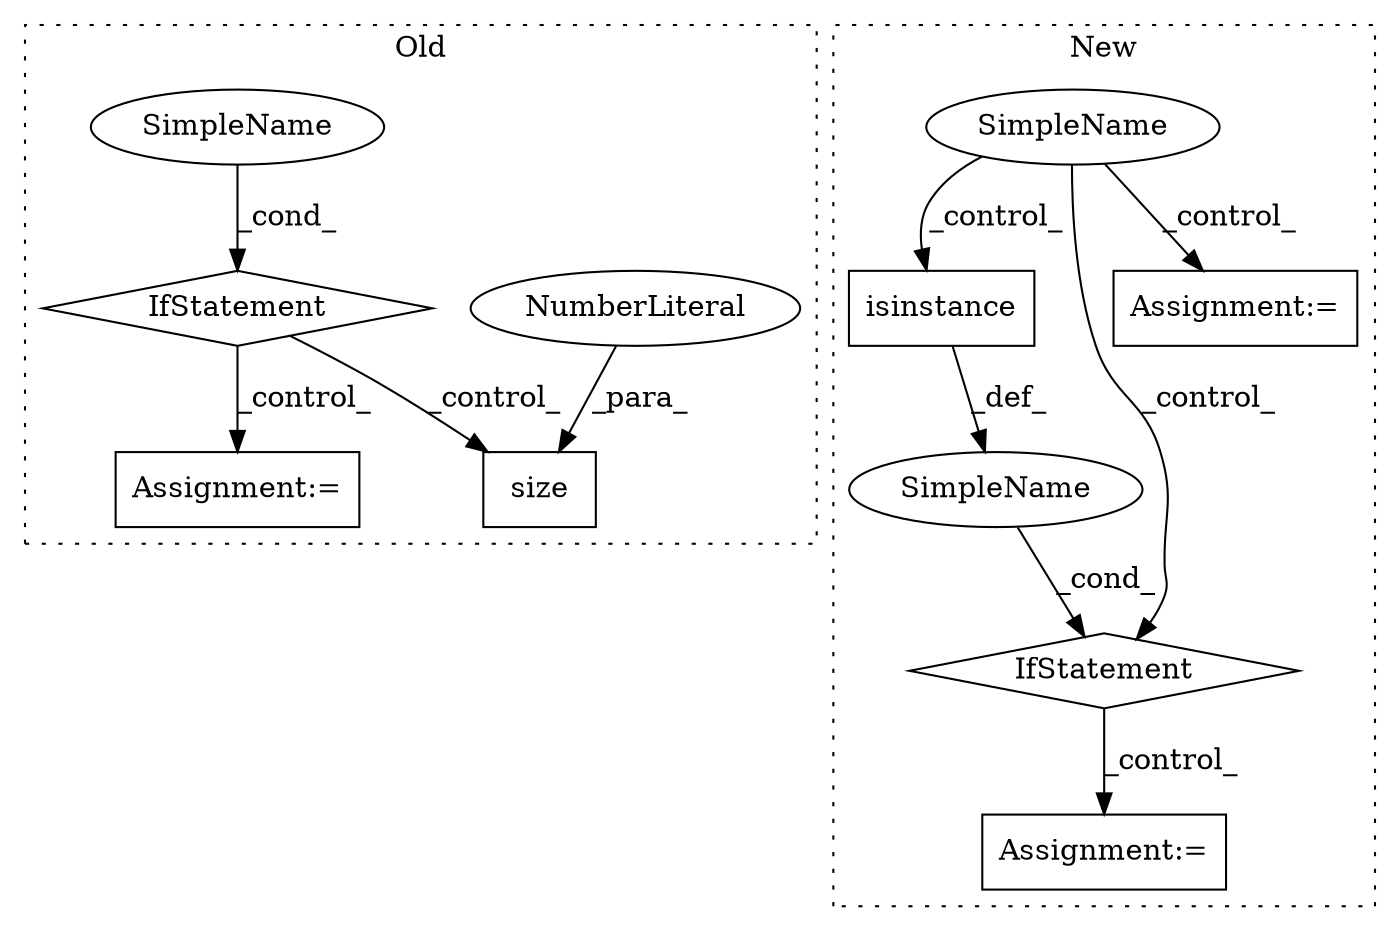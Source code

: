 digraph G {
subgraph cluster0 {
1 [label="size" a="32" s="1704,1710" l="5,1" shape="box"];
4 [label="NumberLiteral" a="34" s="1709" l="1" shape="ellipse"];
9 [label="IfStatement" a="25" s="1228,1263" l="4,2" shape="diamond"];
10 [label="SimpleName" a="42" s="" l="" shape="ellipse"];
11 [label="Assignment:=" a="7" s="1430" l="1" shape="box"];
label = "Old";
style="dotted";
}
subgraph cluster1 {
2 [label="isinstance" a="32" s="1447,1467" l="11,1" shape="box"];
3 [label="IfStatement" a="25" s="1442,1493" l="4,2" shape="diamond"];
5 [label="Assignment:=" a="7" s="1512" l="14" shape="box"];
6 [label="SimpleName" a="42" s="" l="" shape="ellipse"];
7 [label="SimpleName" a="42" s="" l="" shape="ellipse"];
8 [label="Assignment:=" a="7" s="1607" l="1" shape="box"];
label = "New";
style="dotted";
}
2 -> 6 [label="_def_"];
3 -> 5 [label="_control_"];
4 -> 1 [label="_para_"];
6 -> 3 [label="_cond_"];
7 -> 2 [label="_control_"];
7 -> 3 [label="_control_"];
7 -> 8 [label="_control_"];
9 -> 1 [label="_control_"];
9 -> 11 [label="_control_"];
10 -> 9 [label="_cond_"];
}